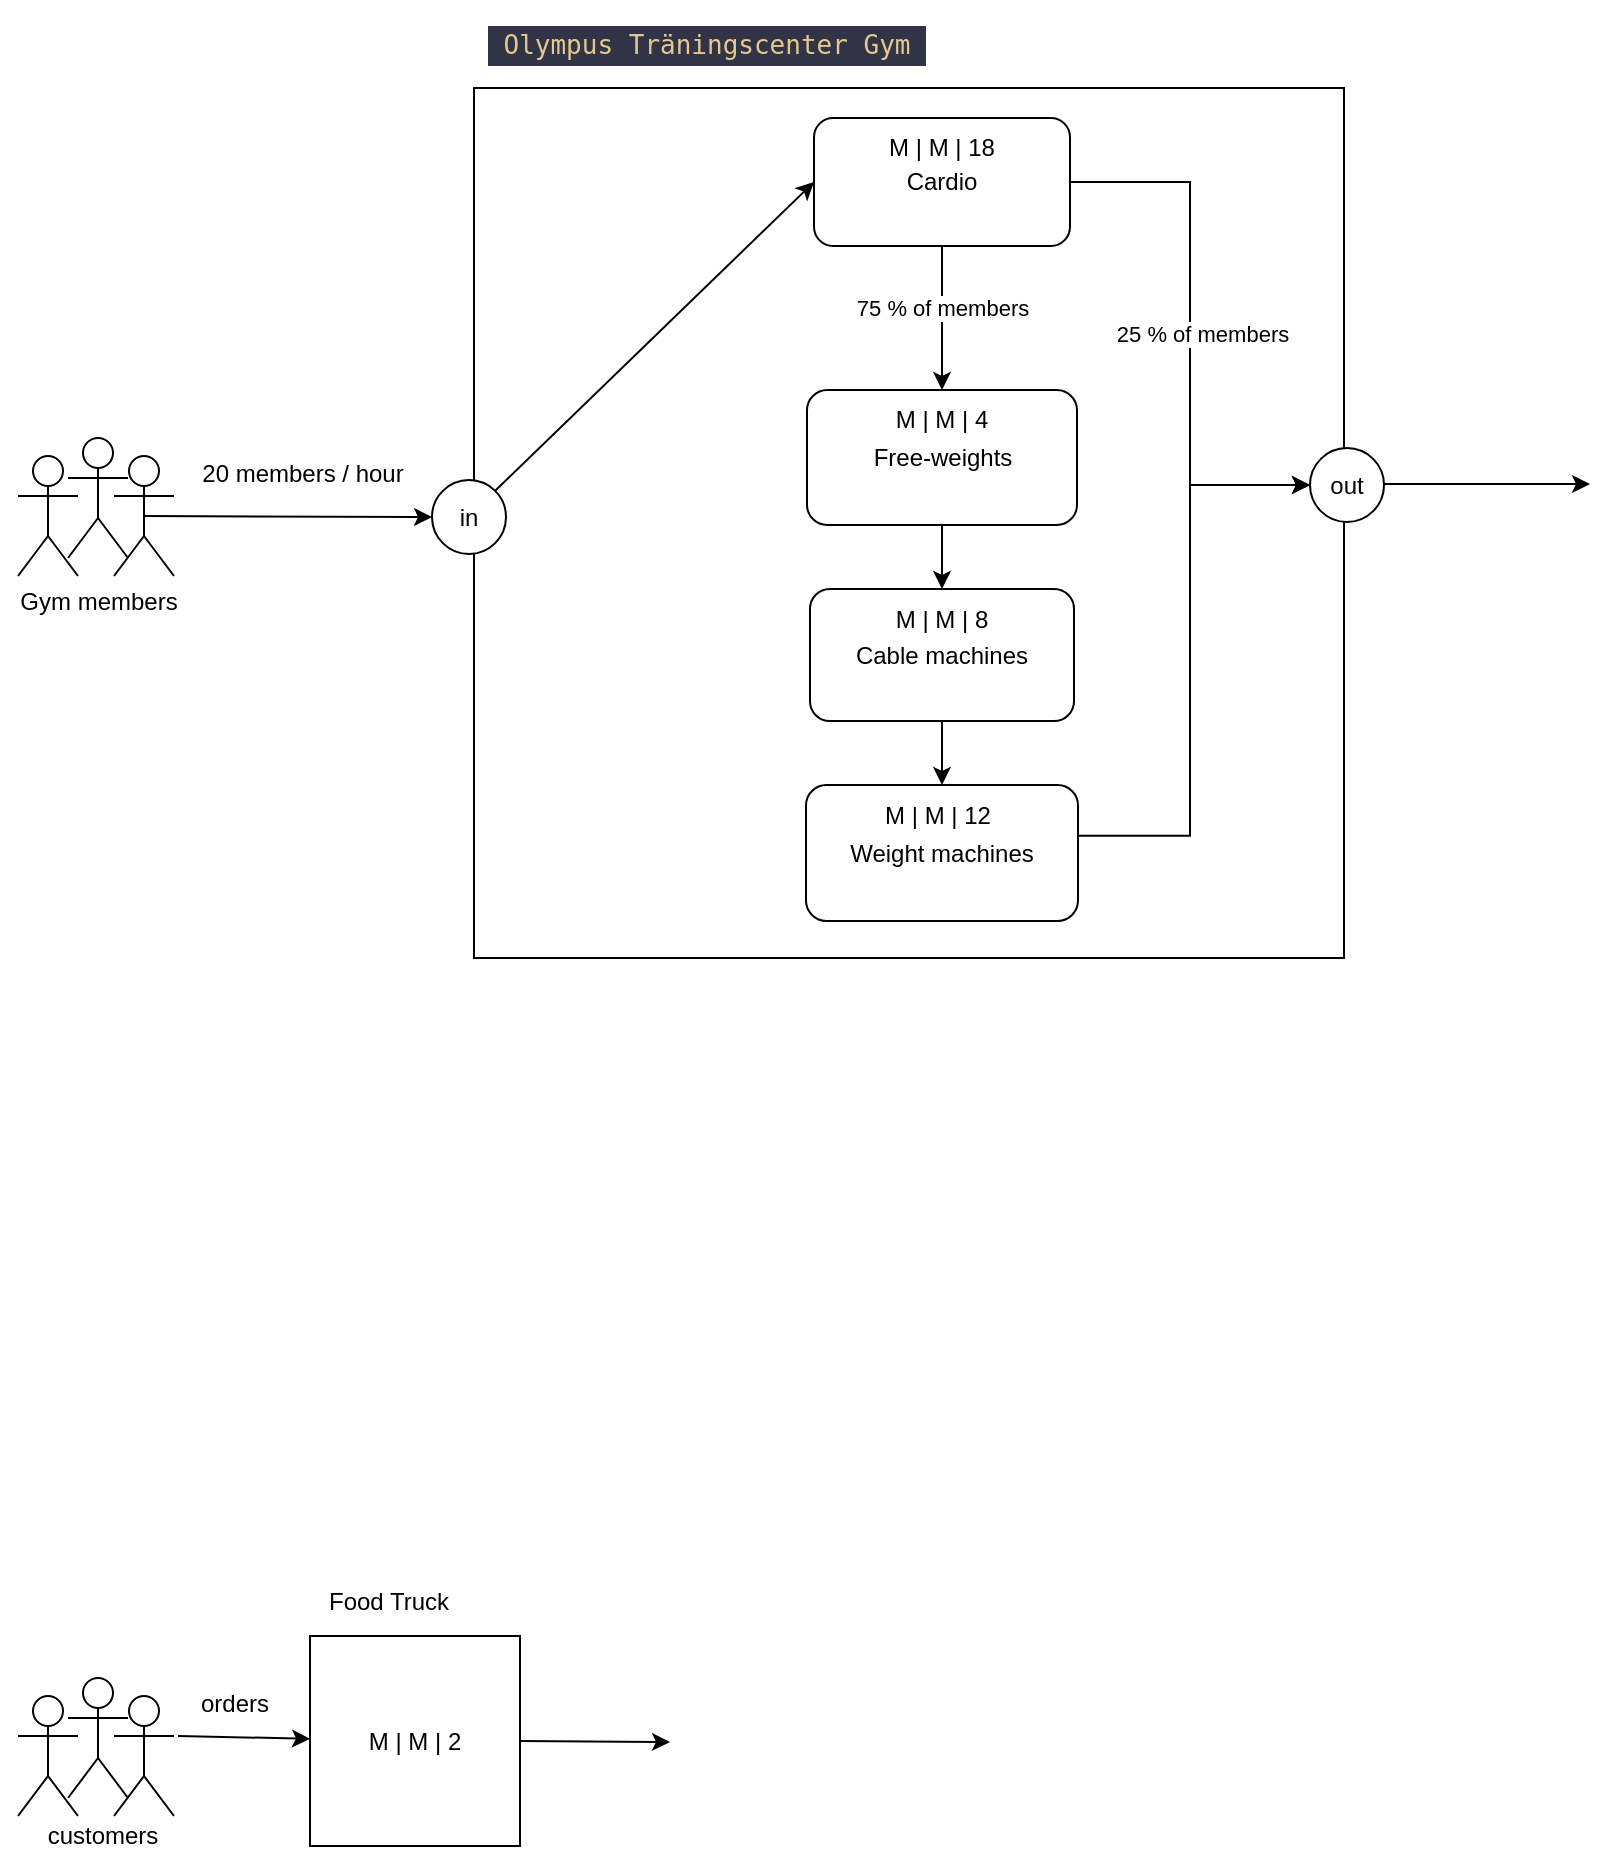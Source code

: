 <mxfile version="24.7.17">
  <diagram name="Page-1" id="LzRWx2_gkLw6LA01cxXW">
    <mxGraphModel dx="1200" dy="1114" grid="0" gridSize="10" guides="1" tooltips="1" connect="1" arrows="1" fold="1" page="0" pageScale="1" pageWidth="850" pageHeight="1100" math="0" shadow="0">
      <root>
        <mxCell id="0" />
        <mxCell id="1" parent="0" />
        <mxCell id="3MVygj8vDT8octz2A9zd-6" value="" style="group" parent="1" vertex="1" connectable="0">
          <mxGeometry x="-150" y="63" width="88" height="95" as="geometry" />
        </mxCell>
        <mxCell id="3MVygj8vDT8octz2A9zd-1" value="" style="shape=umlActor;verticalLabelPosition=bottom;verticalAlign=top;html=1;outlineConnect=0;" parent="3MVygj8vDT8octz2A9zd-6" vertex="1">
          <mxGeometry x="25" width="30" height="60" as="geometry" />
        </mxCell>
        <mxCell id="3MVygj8vDT8octz2A9zd-2" value="" style="shape=umlActor;verticalLabelPosition=bottom;verticalAlign=top;html=1;outlineConnect=0;" parent="3MVygj8vDT8octz2A9zd-6" vertex="1">
          <mxGeometry y="9" width="30" height="60" as="geometry" />
        </mxCell>
        <mxCell id="3MVygj8vDT8octz2A9zd-3" value="" style="shape=umlActor;verticalLabelPosition=bottom;verticalAlign=top;html=1;outlineConnect=0;" parent="3MVygj8vDT8octz2A9zd-6" vertex="1">
          <mxGeometry x="48" y="9" width="30" height="60" as="geometry" />
        </mxCell>
        <mxCell id="3MVygj8vDT8octz2A9zd-7" value="Gym members" style="text;html=1;align=center;verticalAlign=middle;resizable=0;points=[];autosize=1;strokeColor=none;fillColor=none;" parent="3MVygj8vDT8octz2A9zd-6" vertex="1">
          <mxGeometry x="-9" y="69" width="97" height="26" as="geometry" />
        </mxCell>
        <mxCell id="3MVygj8vDT8octz2A9zd-9" value="" style="whiteSpace=wrap;html=1;aspect=fixed;" parent="1" vertex="1">
          <mxGeometry x="78" y="-112" width="435" height="435" as="geometry" />
        </mxCell>
        <mxCell id="3MVygj8vDT8octz2A9zd-10" value="&lt;div style=&quot;color: rgb(198, 208, 245); background-color: rgb(48, 52, 70); font-family: &amp;quot;Fira Code&amp;quot;, &amp;quot;Roboto mono&amp;quot;, &amp;quot;monospace&amp;quot;, monospace, Menlo, Monaco, &amp;quot;Courier New&amp;quot;, monospace; font-size: 13px; line-height: 20px; white-space: pre;&quot;&gt;&lt;span style=&quot;color: #e5c890;&quot;&gt; Olympus Träningscenter Gym &lt;/span&gt;&lt;/div&gt;" style="text;html=1;align=center;verticalAlign=middle;whiteSpace=wrap;rounded=0;" parent="1" vertex="1">
          <mxGeometry x="154" y="-156" width="81" height="44" as="geometry" />
        </mxCell>
        <mxCell id="3MVygj8vDT8octz2A9zd-11" value="" style="endArrow=classic;html=1;rounded=0;exitX=0.5;exitY=0.5;exitDx=0;exitDy=0;exitPerimeter=0;entryX=0;entryY=0.5;entryDx=0;entryDy=0;" parent="1" source="3MVygj8vDT8octz2A9zd-23" target="3MVygj8vDT8octz2A9zd-9" edge="1">
          <mxGeometry width="50" height="50" relative="1" as="geometry">
            <mxPoint x="143" y="100" as="sourcePoint" />
            <mxPoint x="193" y="50" as="targetPoint" />
          </mxGeometry>
        </mxCell>
        <mxCell id="3MVygj8vDT8octz2A9zd-12" value="20 members / hour" style="text;html=1;align=center;verticalAlign=middle;resizable=0;points=[];autosize=1;strokeColor=none;fillColor=none;" parent="1" vertex="1">
          <mxGeometry x="-68" y="68" width="119" height="26" as="geometry" />
        </mxCell>
        <mxCell id="3MVygj8vDT8octz2A9zd-19" style="edgeStyle=orthogonalEdgeStyle;rounded=0;orthogonalLoop=1;jettySize=auto;html=1;entryX=0.5;entryY=0;entryDx=0;entryDy=0;" parent="1" source="3MVygj8vDT8octz2A9zd-13" target="3MVygj8vDT8octz2A9zd-15" edge="1">
          <mxGeometry relative="1" as="geometry" />
        </mxCell>
        <mxCell id="3MVygj8vDT8octz2A9zd-30" value="75 % of members" style="edgeLabel;html=1;align=center;verticalAlign=middle;resizable=0;points=[];" parent="3MVygj8vDT8octz2A9zd-19" vertex="1" connectable="0">
          <mxGeometry x="-0.134" relative="1" as="geometry">
            <mxPoint as="offset" />
          </mxGeometry>
        </mxCell>
        <mxCell id="3MVygj8vDT8octz2A9zd-28" style="edgeStyle=orthogonalEdgeStyle;rounded=0;orthogonalLoop=1;jettySize=auto;html=1;exitX=1;exitY=0.5;exitDx=0;exitDy=0;entryX=0;entryY=0.5;entryDx=0;entryDy=0;" parent="1" source="3MVygj8vDT8octz2A9zd-13" target="3MVygj8vDT8octz2A9zd-22" edge="1">
          <mxGeometry relative="1" as="geometry" />
        </mxCell>
        <mxCell id="3MVygj8vDT8octz2A9zd-29" value="25 % of members" style="edgeLabel;html=1;align=center;verticalAlign=middle;resizable=0;points=[];" parent="3MVygj8vDT8octz2A9zd-28" vertex="1" connectable="0">
          <mxGeometry x="-0.001" y="-2" relative="1" as="geometry">
            <mxPoint x="8" as="offset" />
          </mxGeometry>
        </mxCell>
        <mxCell id="3MVygj8vDT8octz2A9zd-13" value="Cardio" style="rounded=1;whiteSpace=wrap;html=1;" parent="1" vertex="1">
          <mxGeometry x="248" y="-97" width="128" height="64" as="geometry" />
        </mxCell>
        <mxCell id="3MVygj8vDT8octz2A9zd-21" value="" style="edgeStyle=orthogonalEdgeStyle;rounded=0;orthogonalLoop=1;jettySize=auto;html=1;" parent="1" source="3MVygj8vDT8octz2A9zd-14" target="3MVygj8vDT8octz2A9zd-16" edge="1">
          <mxGeometry relative="1" as="geometry" />
        </mxCell>
        <mxCell id="3MVygj8vDT8octz2A9zd-14" value="Cable machines" style="rounded=1;whiteSpace=wrap;html=1;" parent="1" vertex="1">
          <mxGeometry x="246" y="138.5" width="132" height="66" as="geometry" />
        </mxCell>
        <mxCell id="3MVygj8vDT8octz2A9zd-20" value="" style="edgeStyle=orthogonalEdgeStyle;rounded=0;orthogonalLoop=1;jettySize=auto;html=1;" parent="1" source="3MVygj8vDT8octz2A9zd-15" target="3MVygj8vDT8octz2A9zd-14" edge="1">
          <mxGeometry relative="1" as="geometry" />
        </mxCell>
        <mxCell id="3MVygj8vDT8octz2A9zd-15" value="Free-weights" style="rounded=1;whiteSpace=wrap;html=1;" parent="1" vertex="1">
          <mxGeometry x="244.5" y="39" width="135" height="67.5" as="geometry" />
        </mxCell>
        <mxCell id="3MVygj8vDT8octz2A9zd-31" style="edgeStyle=orthogonalEdgeStyle;rounded=0;orthogonalLoop=1;jettySize=auto;html=1;entryX=0;entryY=0.5;entryDx=0;entryDy=0;" parent="1" target="3MVygj8vDT8octz2A9zd-22" edge="1">
          <mxGeometry relative="1" as="geometry">
            <mxPoint x="342" y="261.896" as="sourcePoint" />
            <mxPoint x="463.419" y="91.001" as="targetPoint" />
            <Array as="points">
              <mxPoint x="436" y="262" />
              <mxPoint x="436" y="86" />
            </Array>
          </mxGeometry>
        </mxCell>
        <mxCell id="3MVygj8vDT8octz2A9zd-16" value="Weight machines" style="rounded=1;whiteSpace=wrap;html=1;" parent="1" vertex="1">
          <mxGeometry x="244" y="236.5" width="136" height="68" as="geometry" />
        </mxCell>
        <mxCell id="3MVygj8vDT8octz2A9zd-17" value="" style="endArrow=classic;html=1;rounded=0;exitX=1;exitY=0;exitDx=0;exitDy=0;entryX=0;entryY=0.5;entryDx=0;entryDy=0;" parent="1" source="3MVygj8vDT8octz2A9zd-23" target="3MVygj8vDT8octz2A9zd-13" edge="1">
          <mxGeometry width="50" height="50" relative="1" as="geometry">
            <mxPoint x="105" y="187" as="sourcePoint" />
            <mxPoint x="155" y="137" as="targetPoint" />
          </mxGeometry>
        </mxCell>
        <mxCell id="3MVygj8vDT8octz2A9zd-26" value="" style="edgeStyle=orthogonalEdgeStyle;rounded=0;orthogonalLoop=1;jettySize=auto;html=1;" parent="1" source="3MVygj8vDT8octz2A9zd-22" edge="1">
          <mxGeometry relative="1" as="geometry">
            <mxPoint x="636" y="86" as="targetPoint" />
          </mxGeometry>
        </mxCell>
        <mxCell id="3MVygj8vDT8octz2A9zd-22" value="out" style="ellipse;whiteSpace=wrap;html=1;aspect=fixed;" parent="1" vertex="1">
          <mxGeometry x="496" y="68" width="37" height="37" as="geometry" />
        </mxCell>
        <mxCell id="3MVygj8vDT8octz2A9zd-24" value="" style="endArrow=classic;html=1;rounded=0;exitX=0.5;exitY=0.5;exitDx=0;exitDy=0;exitPerimeter=0;entryX=0;entryY=0.5;entryDx=0;entryDy=0;" parent="1" source="3MVygj8vDT8octz2A9zd-3" target="3MVygj8vDT8octz2A9zd-23" edge="1">
          <mxGeometry width="50" height="50" relative="1" as="geometry">
            <mxPoint x="-130" y="100" as="sourcePoint" />
            <mxPoint x="78" y="106" as="targetPoint" />
          </mxGeometry>
        </mxCell>
        <mxCell id="3MVygj8vDT8octz2A9zd-23" value="in" style="ellipse;whiteSpace=wrap;html=1;aspect=fixed;" parent="1" vertex="1">
          <mxGeometry x="57" y="84" width="37" height="37" as="geometry" />
        </mxCell>
        <mxCell id="3MVygj8vDT8octz2A9zd-32" value="M | M |&amp;nbsp;&lt;span style=&quot;background-color: initial;&quot;&gt;18&lt;/span&gt;" style="text;html=1;align=center;verticalAlign=middle;whiteSpace=wrap;rounded=0;" parent="1" vertex="1">
          <mxGeometry x="282" y="-97" width="60" height="30" as="geometry" />
        </mxCell>
        <mxCell id="3MVygj8vDT8octz2A9zd-33" value="M | M | 4" style="text;html=1;align=center;verticalAlign=middle;whiteSpace=wrap;rounded=0;" parent="1" vertex="1">
          <mxGeometry x="282" y="39" width="60" height="30" as="geometry" />
        </mxCell>
        <mxCell id="3MVygj8vDT8octz2A9zd-34" value="M | M | 8" style="text;html=1;align=center;verticalAlign=middle;whiteSpace=wrap;rounded=0;" parent="1" vertex="1">
          <mxGeometry x="282" y="138.5" width="60" height="30" as="geometry" />
        </mxCell>
        <mxCell id="3MVygj8vDT8octz2A9zd-35" value="M | M | 12" style="text;html=1;align=center;verticalAlign=middle;whiteSpace=wrap;rounded=0;" parent="1" vertex="1">
          <mxGeometry x="280" y="236.5" width="60" height="30" as="geometry" />
        </mxCell>
        <mxCell id="QRSTHMwBof7Y1hGy-5Yf-4" value="" style="group" vertex="1" connectable="0" parent="1">
          <mxGeometry x="-150" y="683" width="78" height="69" as="geometry" />
        </mxCell>
        <mxCell id="QRSTHMwBof7Y1hGy-5Yf-1" value="" style="shape=umlActor;verticalLabelPosition=bottom;verticalAlign=top;html=1;outlineConnect=0;" vertex="1" parent="QRSTHMwBof7Y1hGy-5Yf-4">
          <mxGeometry x="25" width="30" height="60" as="geometry" />
        </mxCell>
        <mxCell id="QRSTHMwBof7Y1hGy-5Yf-2" value="" style="shape=umlActor;verticalLabelPosition=bottom;verticalAlign=top;html=1;outlineConnect=0;" vertex="1" parent="QRSTHMwBof7Y1hGy-5Yf-4">
          <mxGeometry y="9" width="30" height="60" as="geometry" />
        </mxCell>
        <mxCell id="QRSTHMwBof7Y1hGy-5Yf-3" value="" style="shape=umlActor;verticalLabelPosition=bottom;verticalAlign=top;html=1;outlineConnect=0;" vertex="1" parent="QRSTHMwBof7Y1hGy-5Yf-4">
          <mxGeometry x="48" y="9" width="30" height="60" as="geometry" />
        </mxCell>
        <mxCell id="QRSTHMwBof7Y1hGy-5Yf-5" value="" style="endArrow=classic;html=1;rounded=0;" edge="1" parent="1" target="QRSTHMwBof7Y1hGy-5Yf-6">
          <mxGeometry width="50" height="50" relative="1" as="geometry">
            <mxPoint x="-70" y="712" as="sourcePoint" />
            <mxPoint x="46" y="707" as="targetPoint" />
          </mxGeometry>
        </mxCell>
        <mxCell id="QRSTHMwBof7Y1hGy-5Yf-6" value="M |&amp;nbsp;&lt;span style=&quot;background-color: initial;&quot;&gt;M | 2&lt;/span&gt;" style="whiteSpace=wrap;html=1;aspect=fixed;" vertex="1" parent="1">
          <mxGeometry x="-4" y="662" width="105" height="105" as="geometry" />
        </mxCell>
        <mxCell id="QRSTHMwBof7Y1hGy-5Yf-7" value="Food Truck" style="text;html=1;align=center;verticalAlign=middle;resizable=0;points=[];autosize=1;strokeColor=none;fillColor=none;" vertex="1" parent="1">
          <mxGeometry x="-4" y="632" width="78" height="26" as="geometry" />
        </mxCell>
        <mxCell id="QRSTHMwBof7Y1hGy-5Yf-8" value="orders" style="text;html=1;align=center;verticalAlign=middle;resizable=0;points=[];autosize=1;strokeColor=none;fillColor=none;" vertex="1" parent="1">
          <mxGeometry x="-68" y="683" width="52" height="26" as="geometry" />
        </mxCell>
        <mxCell id="QRSTHMwBof7Y1hGy-5Yf-9" value="" style="endArrow=classic;html=1;rounded=0;exitX=1;exitY=0.5;exitDx=0;exitDy=0;" edge="1" parent="1" source="QRSTHMwBof7Y1hGy-5Yf-6">
          <mxGeometry width="50" height="50" relative="1" as="geometry">
            <mxPoint x="149" y="691" as="sourcePoint" />
            <mxPoint x="176" y="715" as="targetPoint" />
          </mxGeometry>
        </mxCell>
        <mxCell id="QRSTHMwBof7Y1hGy-5Yf-10" value="customers" style="text;html=1;align=center;verticalAlign=middle;resizable=0;points=[];autosize=1;strokeColor=none;fillColor=none;" vertex="1" parent="1">
          <mxGeometry x="-145" y="749" width="73" height="26" as="geometry" />
        </mxCell>
      </root>
    </mxGraphModel>
  </diagram>
</mxfile>
